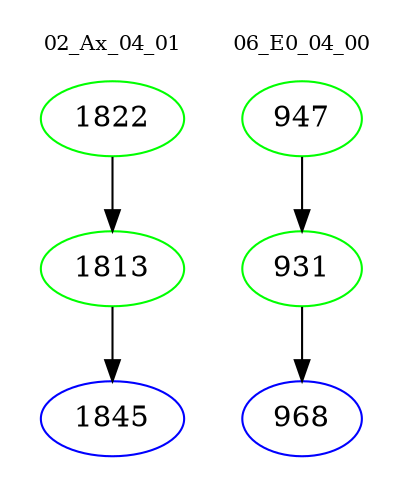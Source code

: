 digraph{
subgraph cluster_0 {
color = white
label = "02_Ax_04_01";
fontsize=10;
T0_1822 [label="1822", color="green"]
T0_1822 -> T0_1813 [color="black"]
T0_1813 [label="1813", color="green"]
T0_1813 -> T0_1845 [color="black"]
T0_1845 [label="1845", color="blue"]
}
subgraph cluster_1 {
color = white
label = "06_E0_04_00";
fontsize=10;
T1_947 [label="947", color="green"]
T1_947 -> T1_931 [color="black"]
T1_931 [label="931", color="green"]
T1_931 -> T1_968 [color="black"]
T1_968 [label="968", color="blue"]
}
}

